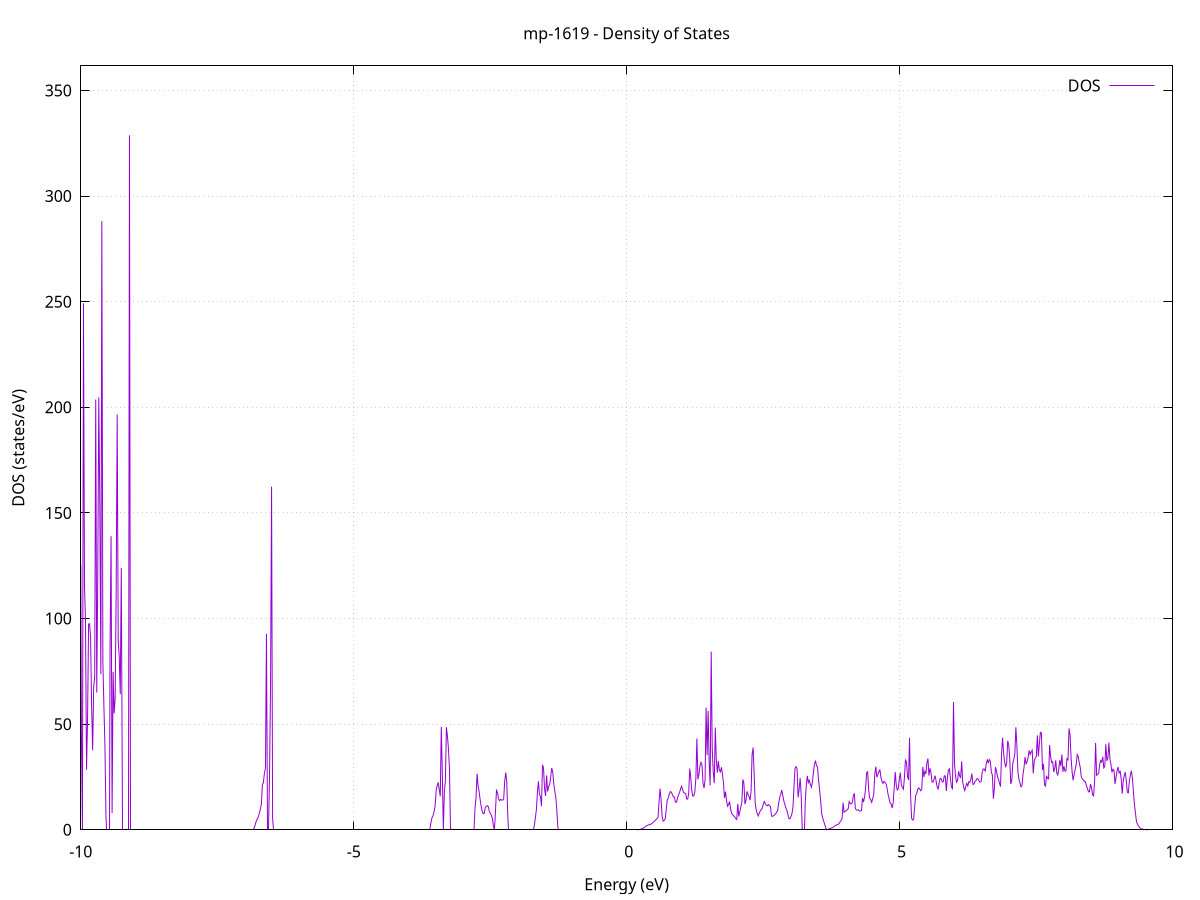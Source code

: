 set title 'mp-1619 - Density of States'
set xlabel 'Energy (eV)'
set ylabel 'DOS (states/eV)'
set grid
set xrange [-10:10]
set yrange [0:361.663]
set xzeroaxis lt -1
set terminal png size 800,600
set output 'mp-1619_dos_gnuplot.png'
plot '-' using 1:2 with lines title 'DOS'
-26.190000 0.000000
-26.171300 0.000000
-26.152600 0.000000
-26.133800 0.000000
-26.115100 0.000000
-26.096400 0.000000
-26.077600 0.000000
-26.058900 0.000000
-26.040200 0.000000
-26.021400 0.000000
-26.002700 0.000000
-25.984000 0.000000
-25.965300 0.000000
-25.946500 0.000000
-25.927800 0.000000
-25.909100 0.000000
-25.890300 0.000000
-25.871600 0.000000
-25.852900 0.000000
-25.834100 0.000000
-25.815400 0.000000
-25.796700 0.000000
-25.778000 0.000000
-25.759200 0.000000
-25.740500 0.000000
-25.721800 0.000000
-25.703000 0.000000
-25.684300 0.000000
-25.665600 0.000000
-25.646800 0.000000
-25.628100 0.000000
-25.609400 0.000000
-25.590700 0.000000
-25.571900 0.000000
-25.553200 0.000000
-25.534500 0.000000
-25.515700 0.000000
-25.497000 0.000000
-25.478300 0.000000
-25.459600 0.000000
-25.440800 0.000000
-25.422100 0.000000
-25.403400 0.000000
-25.384600 0.000000
-25.365900 0.000000
-25.347200 0.000000
-25.328400 0.000000
-25.309700 0.000000
-25.291000 0.000000
-25.272300 0.000000
-25.253500 0.000000
-25.234800 0.000000
-25.216100 0.000000
-25.197300 0.000000
-25.178600 0.000000
-25.159900 0.000000
-25.141100 0.000000
-25.122400 0.000000
-25.103700 0.000000
-25.085000 0.000000
-25.066200 0.000000
-25.047500 0.000000
-25.028800 0.000000
-25.010000 0.000000
-24.991300 0.000000
-24.972600 0.000000
-24.953800 0.000000
-24.935100 0.000000
-24.916400 0.000000
-24.897700 0.000000
-24.878900 0.000000
-24.860200 0.000000
-24.841500 0.000000
-24.822700 0.000000
-24.804000 0.000000
-24.785300 0.000000
-24.766500 0.000000
-24.747800 0.000000
-24.729100 0.000000
-24.710400 0.000000
-24.691600 0.000000
-24.672900 0.000000
-24.654200 0.000000
-24.635400 0.000000
-24.616700 0.000000
-24.598000 0.000000
-24.579200 0.000000
-24.560500 0.000000
-24.541800 0.000000
-24.523100 0.000000
-24.504300 0.000000
-24.485600 3159.092800
-24.466900 0.000000
-24.448100 0.000000
-24.429400 0.000000
-24.410700 0.000000
-24.391900 0.000000
-24.373200 0.000000
-24.354500 0.000000
-24.335800 0.000000
-24.317000 0.000000
-24.298300 0.000000
-24.279600 0.000000
-24.260800 0.000000
-24.242100 0.000000
-24.223400 0.000000
-24.204600 0.000000
-24.185900 0.000000
-24.167200 0.000000
-24.148500 0.000000
-24.129700 0.000000
-24.111000 0.000000
-24.092300 0.000000
-24.073500 0.000000
-24.054800 0.000000
-24.036100 0.000000
-24.017300 0.000000
-23.998600 0.000000
-23.979900 0.000000
-23.961200 0.000000
-23.942400 0.000000
-23.923700 0.000000
-23.905000 0.000000
-23.886200 0.000000
-23.867500 0.000000
-23.848800 0.000000
-23.830000 0.000000
-23.811300 0.000000
-23.792600 0.000000
-23.773900 0.000000
-23.755100 0.000000
-23.736400 0.000000
-23.717700 0.000000
-23.698900 0.000000
-23.680200 0.000000
-23.661500 0.000000
-23.642700 0.000000
-23.624000 0.000000
-23.605300 0.000000
-23.586600 0.000000
-23.567800 0.000000
-23.549100 0.000000
-23.530400 0.000000
-23.511600 0.000000
-23.492900 0.000000
-23.474200 0.000000
-23.455400 0.000000
-23.436700 0.000000
-23.418000 0.000000
-23.399300 0.000000
-23.380500 0.000000
-23.361800 0.000000
-23.343100 0.000000
-23.324300 0.000000
-23.305600 0.000000
-23.286900 0.000000
-23.268100 0.000000
-23.249400 0.000000
-23.230700 0.000000
-23.212000 0.000000
-23.193200 0.000000
-23.174500 0.000000
-23.155800 0.000000
-23.137000 0.000000
-23.118300 0.000000
-23.099600 0.000000
-23.080800 0.000000
-23.062100 0.000000
-23.043400 0.000000
-23.024700 0.000000
-23.005900 0.000000
-22.987200 0.000000
-22.968500 0.000000
-22.949700 0.000000
-22.931000 0.000000
-22.912300 0.000000
-22.893600 0.000000
-22.874800 0.000000
-22.856100 0.000000
-22.837400 0.000000
-22.818600 0.000000
-22.799900 0.000000
-22.781200 0.000000
-22.762400 0.000000
-22.743700 0.000000
-22.725000 0.000000
-22.706300 0.000000
-22.687500 0.000000
-22.668800 0.000000
-22.650100 0.000000
-22.631300 0.000000
-22.612600 0.000000
-22.593900 0.000000
-22.575100 0.000000
-22.556400 0.000000
-22.537700 0.000000
-22.519000 0.000000
-22.500200 0.000000
-22.481500 0.000000
-22.462800 0.000000
-22.444000 0.000000
-22.425300 0.000000
-22.406600 0.000000
-22.387800 0.000000
-22.369100 0.000000
-22.350400 0.000000
-22.331700 0.000000
-22.312900 0.000000
-22.294200 0.000000
-22.275500 0.000000
-22.256700 0.000000
-22.238000 0.000000
-22.219300 0.000000
-22.200500 0.000000
-22.181800 0.000000
-22.163100 0.000000
-22.144400 0.000000
-22.125600 0.000000
-22.106900 0.000000
-22.088200 0.000000
-22.069400 0.000000
-22.050700 0.000000
-22.032000 0.000000
-22.013200 0.000000
-21.994500 0.000000
-21.975800 0.000000
-21.957100 0.000000
-21.938300 0.000000
-21.919600 0.000000
-21.900900 0.000000
-21.882100 0.000000
-21.863400 0.000000
-21.844700 0.000000
-21.825900 0.000000
-21.807200 0.000000
-21.788500 0.000000
-21.769800 0.000000
-21.751000 0.000000
-21.732300 0.000000
-21.713600 0.000000
-21.694800 0.000000
-21.676100 0.000000
-21.657400 0.000000
-21.638600 0.000000
-21.619900 0.000000
-21.601200 0.000000
-21.582500 0.000000
-21.563700 0.000000
-21.545000 0.000000
-21.526300 0.000000
-21.507500 0.000000
-21.488800 0.000000
-21.470100 0.000000
-21.451300 0.000000
-21.432600 0.000000
-21.413900 0.000000
-21.395200 0.000000
-21.376400 0.000000
-21.357700 0.000000
-21.339000 0.000000
-21.320200 0.000000
-21.301500 0.000000
-21.282800 0.000000
-21.264000 0.000000
-21.245300 0.000000
-21.226600 0.000000
-21.207900 0.000000
-21.189100 0.000000
-21.170400 0.000000
-21.151700 0.000000
-21.132900 0.000000
-21.114200 0.000000
-21.095500 0.000000
-21.076700 0.000000
-21.058000 0.000000
-21.039300 0.000000
-21.020600 0.000000
-21.001800 0.000000
-20.983100 0.000000
-20.964400 0.000000
-20.945600 0.000000
-20.926900 0.000000
-20.908200 0.000000
-20.889400 0.000000
-20.870700 0.000000
-20.852000 0.000000
-20.833300 0.000000
-20.814500 0.000000
-20.795800 0.000000
-20.777100 0.000000
-20.758300 0.000000
-20.739600 0.000000
-20.720900 0.000000
-20.702100 0.000000
-20.683400 0.000000
-20.664700 0.000000
-20.646000 0.000000
-20.627200 0.000000
-20.608500 0.000000
-20.589800 0.000000
-20.571000 0.000000
-20.552300 0.000000
-20.533600 0.000000
-20.514800 0.000000
-20.496100 0.000000
-20.477400 0.000000
-20.458700 0.000000
-20.439900 0.000000
-20.421200 0.000000
-20.402500 0.000000
-20.383700 0.000000
-20.365000 0.000000
-20.346300 0.000000
-20.327600 0.000000
-20.308800 0.000000
-20.290100 0.000000
-20.271400 0.000000
-20.252600 0.000000
-20.233900 0.000000
-20.215200 0.000000
-20.196400 0.000000
-20.177700 0.000000
-20.159000 0.000000
-20.140300 0.000000
-20.121500 0.000000
-20.102800 0.000000
-20.084100 0.000000
-20.065300 0.000000
-20.046600 0.000000
-20.027900 0.000000
-20.009100 0.000000
-19.990400 0.000000
-19.971700 0.000000
-19.953000 0.000000
-19.934200 0.000000
-19.915500 0.000000
-19.896800 0.000000
-19.878000 0.000000
-19.859300 0.000000
-19.840600 0.000000
-19.821800 0.000000
-19.803100 0.000000
-19.784400 0.000000
-19.765700 0.000000
-19.746900 0.000000
-19.728200 0.000000
-19.709500 0.000000
-19.690700 0.000000
-19.672000 0.000000
-19.653300 0.000000
-19.634500 0.000000
-19.615800 0.000000
-19.597100 0.000000
-19.578400 0.000000
-19.559600 0.000000
-19.540900 0.000000
-19.522200 0.000000
-19.503400 0.000000
-19.484700 0.000000
-19.466000 0.000000
-19.447200 0.000000
-19.428500 0.000000
-19.409800 0.000000
-19.391100 0.000000
-19.372300 0.000000
-19.353600 0.000000
-19.334900 0.000000
-19.316100 0.000000
-19.297400 0.000000
-19.278700 0.000000
-19.259900 0.000000
-19.241200 0.000000
-19.222500 0.000000
-19.203800 0.000000
-19.185000 0.000000
-19.166300 0.000000
-19.147600 0.000000
-19.128800 0.000000
-19.110100 0.000000
-19.091400 0.000000
-19.072600 0.000000
-19.053900 0.000000
-19.035200 0.000000
-19.016500 0.000000
-18.997700 0.000000
-18.979000 0.000000
-18.960300 0.000000
-18.941500 0.000000
-18.922800 0.000000
-18.904100 0.000000
-18.885300 0.000000
-18.866600 0.000000
-18.847900 0.000000
-18.829200 0.000000
-18.810400 0.000000
-18.791700 0.000000
-18.773000 0.000000
-18.754200 0.000000
-18.735500 0.000000
-18.716800 0.000000
-18.698000 0.000000
-18.679300 0.000000
-18.660600 0.000000
-18.641900 0.000000
-18.623100 0.000000
-18.604400 0.000000
-18.585700 0.000000
-18.566900 0.000000
-18.548200 0.000000
-18.529500 0.000000
-18.510700 0.000000
-18.492000 0.000000
-18.473300 0.000000
-18.454600 0.000000
-18.435800 0.000000
-18.417100 0.000000
-18.398400 0.000000
-18.379600 0.000000
-18.360900 0.000000
-18.342200 0.000000
-18.323400 0.000000
-18.304700 0.000000
-18.286000 0.000000
-18.267300 0.000000
-18.248500 0.000000
-18.229800 0.000000
-18.211100 0.000000
-18.192300 0.000000
-18.173600 0.000000
-18.154900 0.000000
-18.136100 0.000000
-18.117400 0.000000
-18.098700 0.000000
-18.080000 0.000000
-18.061200 0.000000
-18.042500 0.000000
-18.023800 0.000000
-18.005000 0.000000
-17.986300 0.000000
-17.967600 0.000000
-17.948800 0.000000
-17.930100 0.000000
-17.911400 0.000000
-17.892700 0.000000
-17.873900 0.000000
-17.855200 0.000000
-17.836500 0.000000
-17.817700 0.000000
-17.799000 0.000000
-17.780300 0.000000
-17.761500 0.000000
-17.742800 0.000000
-17.724100 0.000000
-17.705400 0.000000
-17.686600 0.000000
-17.667900 0.000000
-17.649200 0.000000
-17.630400 0.000000
-17.611700 0.000000
-17.593000 0.000000
-17.574300 0.000000
-17.555500 0.000000
-17.536800 0.000000
-17.518100 0.000000
-17.499300 0.000000
-17.480600 0.000000
-17.461900 0.000000
-17.443100 0.000000
-17.424400 0.000000
-17.405700 0.000000
-17.387000 0.000000
-17.368200 0.000000
-17.349500 0.000000
-17.330800 0.000000
-17.312000 0.000000
-17.293300 0.000000
-17.274600 0.000000
-17.255800 0.000000
-17.237100 0.000000
-17.218400 0.000000
-17.199700 0.000000
-17.180900 0.000000
-17.162200 0.000000
-17.143500 0.000000
-17.124700 0.000000
-17.106000 0.000000
-17.087300 0.000000
-17.068500 0.000000
-17.049800 0.000000
-17.031100 0.000000
-17.012400 0.000000
-16.993600 0.000000
-16.974900 0.000000
-16.956200 0.000000
-16.937400 0.000000
-16.918700 0.000000
-16.900000 0.000000
-16.881200 0.000000
-16.862500 0.000000
-16.843800 0.000000
-16.825100 0.000000
-16.806300 0.000000
-16.787600 0.000000
-16.768900 0.000000
-16.750100 0.000000
-16.731400 0.000000
-16.712700 0.000000
-16.693900 0.000000
-16.675200 0.000000
-16.656500 0.000000
-16.637800 0.000000
-16.619000 0.000000
-16.600300 0.000000
-16.581600 0.000000
-16.562800 0.000000
-16.544100 0.000000
-16.525400 0.000000
-16.506600 0.000000
-16.487900 0.000000
-16.469200 0.000000
-16.450500 0.000000
-16.431700 0.000000
-16.413000 0.000000
-16.394300 0.000000
-16.375500 0.000000
-16.356800 0.000000
-16.338100 0.000000
-16.319300 0.000000
-16.300600 0.000000
-16.281900 0.000000
-16.263200 0.000000
-16.244400 0.000000
-16.225700 0.000000
-16.207000 0.000000
-16.188200 0.000000
-16.169500 0.000000
-16.150800 0.000000
-16.132000 0.000000
-16.113300 0.000000
-16.094600 0.000000
-16.075900 0.000000
-16.057100 0.000000
-16.038400 0.000000
-16.019700 0.000000
-16.000900 0.000000
-15.982200 0.000000
-15.963500 0.000000
-15.944700 0.000000
-15.926000 0.000000
-15.907300 0.000000
-15.888600 0.000000
-15.869800 0.000000
-15.851100 0.000000
-15.832400 0.000000
-15.813600 0.000000
-15.794900 0.000000
-15.776200 0.000000
-15.757400 0.000000
-15.738700 0.000000
-15.720000 0.000000
-15.701300 0.000000
-15.682500 0.000000
-15.663800 0.000000
-15.645100 0.000000
-15.626300 0.000000
-15.607600 0.000000
-15.588900 0.000000
-15.570100 0.000000
-15.551400 0.000000
-15.532700 0.000000
-15.514000 0.000000
-15.495200 0.000000
-15.476500 0.000000
-15.457800 0.000000
-15.439000 0.000000
-15.420300 0.000000
-15.401600 0.000000
-15.382800 0.000000
-15.364100 0.000000
-15.345400 0.000000
-15.326700 0.000000
-15.307900 0.000000
-15.289200 0.000000
-15.270500 0.000000
-15.251700 0.000000
-15.233000 0.000000
-15.214300 0.000000
-15.195500 0.000000
-15.176800 0.000000
-15.158100 0.000000
-15.139400 0.000000
-15.120600 0.000000
-15.101900 0.000000
-15.083200 0.000000
-15.064400 0.000000
-15.045700 0.000000
-15.027000 0.000000
-15.008300 0.000000
-14.989500 0.000000
-14.970800 0.000000
-14.952100 0.000000
-14.933300 0.000000
-14.914600 0.000000
-14.895900 0.000000
-14.877100 0.000000
-14.858400 0.000000
-14.839700 0.000000
-14.821000 0.000000
-14.802200 0.000000
-14.783500 0.000000
-14.764800 0.000000
-14.746000 0.000000
-14.727300 0.000000
-14.708600 0.000000
-14.689800 0.000000
-14.671100 0.000000
-14.652400 0.000000
-14.633700 0.000000
-14.614900 0.000000
-14.596200 0.000000
-14.577500 0.000000
-14.558700 0.000000
-14.540000 0.000000
-14.521300 0.000000
-14.502500 0.000000
-14.483800 0.000000
-14.465100 0.000000
-14.446400 0.000000
-14.427600 0.000000
-14.408900 0.000000
-14.390200 0.000000
-14.371400 0.000000
-14.352700 0.000000
-14.334000 0.000000
-14.315200 0.000000
-14.296500 0.000000
-14.277800 0.000000
-14.259100 0.000000
-14.240300 0.000000
-14.221600 0.000000
-14.202900 0.000000
-14.184100 0.000000
-14.165400 0.000000
-14.146700 0.000000
-14.127900 0.000000
-14.109200 0.000000
-14.090500 0.000000
-14.071800 0.000000
-14.053000 0.000000
-14.034300 0.000000
-14.015600 0.000000
-13.996800 0.000000
-13.978100 0.000000
-13.959400 0.000000
-13.940600 0.000000
-13.921900 0.000000
-13.903200 0.000000
-13.884500 0.000000
-13.865700 0.000000
-13.847000 0.000000
-13.828300 0.000000
-13.809500 0.000000
-13.790800 0.000000
-13.772100 0.000000
-13.753300 0.000000
-13.734600 0.000000
-13.715900 0.000000
-13.697200 0.000000
-13.678400 0.000000
-13.659700 0.000000
-13.641000 0.000000
-13.622200 0.000000
-13.603500 0.000000
-13.584800 0.000000
-13.566000 0.000000
-13.547300 0.000000
-13.528600 0.000000
-13.509900 0.000000
-13.491100 0.000000
-13.472400 0.000000
-13.453700 0.000000
-13.434900 0.000000
-13.416200 0.000000
-13.397500 0.000000
-13.378700 0.000000
-13.360000 0.000000
-13.341300 0.000000
-13.322600 0.000000
-13.303800 0.000000
-13.285100 0.000000
-13.266400 0.000000
-13.247600 0.000000
-13.228900 0.000000
-13.210200 0.000000
-13.191400 0.000000
-13.172700 0.000000
-13.154000 0.000000
-13.135300 0.000000
-13.116500 0.000000
-13.097800 0.000000
-13.079100 0.000000
-13.060300 0.000000
-13.041600 0.000000
-13.022900 0.000000
-13.004100 0.000000
-12.985400 0.000000
-12.966700 0.000000
-12.948000 0.000000
-12.929200 0.000000
-12.910500 0.000000
-12.891800 0.000000
-12.873000 0.000000
-12.854300 0.000000
-12.835600 0.000000
-12.816800 0.000000
-12.798100 0.000000
-12.779400 0.000000
-12.760700 0.000000
-12.741900 0.000000
-12.723200 0.000000
-12.704500 0.000000
-12.685700 0.000000
-12.667000 0.000000
-12.648300 0.000000
-12.629500 0.000000
-12.610800 0.000000
-12.592100 0.000000
-12.573400 0.000000
-12.554600 0.000000
-12.535900 0.000000
-12.517200 0.000000
-12.498400 0.000000
-12.479700 0.000000
-12.461000 0.000000
-12.442300 0.000000
-12.423500 0.000000
-12.404800 0.000000
-12.386100 0.000000
-12.367300 0.000000
-12.348600 0.000000
-12.329900 0.000000
-12.311100 0.000000
-12.292400 0.000000
-12.273700 0.000000
-12.255000 0.000000
-12.236200 0.000000
-12.217500 0.000000
-12.198800 0.000000
-12.180000 0.000000
-12.161300 0.000000
-12.142600 0.000000
-12.123800 0.000000
-12.105100 0.000000
-12.086400 0.000000
-12.067700 0.000000
-12.048900 0.000000
-12.030200 0.000000
-12.011500 0.000000
-11.992700 0.000000
-11.974000 0.000000
-11.955300 0.000000
-11.936500 0.000000
-11.917800 0.000000
-11.899100 0.000000
-11.880400 0.000000
-11.861600 0.000000
-11.842900 0.000000
-11.824200 0.000000
-11.805400 0.000000
-11.786700 0.000000
-11.768000 0.000000
-11.749200 0.000000
-11.730500 0.000000
-11.711800 0.000000
-11.693100 0.000000
-11.674300 0.000000
-11.655600 0.000000
-11.636900 0.000000
-11.618100 0.000000
-11.599400 0.000000
-11.580700 0.000000
-11.561900 0.000000
-11.543200 0.000000
-11.524500 0.000000
-11.505800 0.000000
-11.487000 0.000000
-11.468300 0.000000
-11.449600 0.000000
-11.430800 0.000000
-11.412100 0.000000
-11.393400 0.000000
-11.374600 0.000000
-11.355900 0.000000
-11.337200 0.000000
-11.318500 0.000000
-11.299700 0.000000
-11.281000 0.000000
-11.262300 0.000000
-11.243500 0.000000
-11.224800 0.000000
-11.206100 0.000000
-11.187300 0.000000
-11.168600 0.000000
-11.149900 0.000000
-11.131200 0.000000
-11.112400 0.000000
-11.093700 0.000000
-11.075000 0.000000
-11.056200 0.000000
-11.037500 0.000000
-11.018800 0.000000
-11.000000 0.000000
-10.981300 0.000000
-10.962600 0.000000
-10.943900 0.000000
-10.925100 0.000000
-10.906400 0.000000
-10.887700 0.000000
-10.868900 0.000000
-10.850200 0.000000
-10.831500 0.000000
-10.812700 0.000000
-10.794000 0.000000
-10.775300 0.000000
-10.756600 0.000000
-10.737800 0.000000
-10.719100 0.000000
-10.700400 0.000000
-10.681600 0.000000
-10.662900 0.000000
-10.644200 0.000000
-10.625400 0.000000
-10.606700 0.000000
-10.588000 0.000000
-10.569300 0.000000
-10.550500 0.000000
-10.531800 0.000000
-10.513100 0.000000
-10.494300 0.000000
-10.475600 0.000000
-10.456900 0.000000
-10.438100 0.000000
-10.419400 0.000000
-10.400700 0.000000
-10.382000 0.000000
-10.363200 0.000000
-10.344500 0.000000
-10.325800 0.000000
-10.307000 0.000000
-10.288300 0.000000
-10.269600 0.000000
-10.250800 0.000000
-10.232100 0.000000
-10.213400 0.000000
-10.194700 0.000000
-10.175900 0.000000
-10.157200 0.000000
-10.138500 0.000000
-10.119700 0.000000
-10.101000 0.000000
-10.082300 0.000000
-10.063500 0.000000
-10.044800 0.000000
-10.026100 0.000000
-10.007400 177.718500
-9.988600 45.742000
-9.969900 0.030400
-9.951200 249.244100
-9.932400 115.976500
-9.913700 98.762900
-9.895000 28.400400
-9.876200 52.216300
-9.857500 97.384000
-9.838800 97.550800
-9.820100 90.985500
-9.801300 58.241800
-9.782600 37.687000
-9.763900 67.761800
-9.745100 72.230300
-9.726400 203.706700
-9.707700 64.945700
-9.689000 120.885300
-9.670200 204.745300
-9.651500 154.043900
-9.632800 73.635000
-9.614000 288.142700
-9.595300 79.120800
-9.576600 58.440600
-9.557800 39.934200
-9.539100 6.706300
-9.520400 0.000000
-9.501700 0.000000
-9.482900 0.000000
-9.464200 84.563100
-9.445500 138.995300
-9.426700 7.964600
-9.408000 74.711300
-9.389300 55.105300
-9.370500 61.996500
-9.351800 112.696700
-9.333100 196.622100
-9.314400 89.369900
-9.295600 81.804300
-9.276900 64.263000
-9.258200 123.997100
-9.239400 0.000000
-9.220700 0.000000
-9.202000 0.000000
-9.183200 0.000000
-9.164500 0.000000
-9.145800 0.000000
-9.127100 0.000000
-9.108300 328.784500
-9.089600 0.000000
-9.070900 0.000000
-9.052100 0.000000
-9.033400 0.000000
-9.014700 0.000000
-8.995900 0.000000
-8.977200 0.000000
-8.958500 0.000000
-8.939800 0.000000
-8.921000 0.000000
-8.902300 0.000000
-8.883600 0.000000
-8.864800 0.000000
-8.846100 0.000000
-8.827400 0.000000
-8.808600 0.000000
-8.789900 0.000000
-8.771200 0.000000
-8.752500 0.000000
-8.733700 0.000000
-8.715000 0.000000
-8.696300 0.000000
-8.677500 0.000000
-8.658800 0.000000
-8.640100 0.000000
-8.621300 0.000000
-8.602600 0.000000
-8.583900 0.000000
-8.565200 0.000000
-8.546400 0.000000
-8.527700 0.000000
-8.509000 0.000000
-8.490200 0.000000
-8.471500 0.000000
-8.452800 0.000000
-8.434000 0.000000
-8.415300 0.000000
-8.396600 0.000000
-8.377900 0.000000
-8.359100 0.000000
-8.340400 0.000000
-8.321700 0.000000
-8.302900 0.000000
-8.284200 0.000000
-8.265500 0.000000
-8.246700 0.000000
-8.228000 0.000000
-8.209300 0.000000
-8.190600 0.000000
-8.171800 0.000000
-8.153100 0.000000
-8.134400 0.000000
-8.115600 0.000000
-8.096900 0.000000
-8.078200 0.000000
-8.059400 0.000000
-8.040700 0.000000
-8.022000 0.000000
-8.003300 0.000000
-7.984500 0.000000
-7.965800 0.000000
-7.947100 0.000000
-7.928300 0.000000
-7.909600 0.000000
-7.890900 0.000000
-7.872100 0.000000
-7.853400 0.000000
-7.834700 0.000000
-7.816000 0.000000
-7.797200 0.000000
-7.778500 0.000000
-7.759800 0.000000
-7.741000 0.000000
-7.722300 0.000000
-7.703600 0.000000
-7.684800 0.000000
-7.666100 0.000000
-7.647400 0.000000
-7.628700 0.000000
-7.609900 0.000000
-7.591200 0.000000
-7.572500 0.000000
-7.553700 0.000000
-7.535000 0.000000
-7.516300 0.000000
-7.497500 0.000000
-7.478800 0.000000
-7.460100 0.000000
-7.441400 0.000000
-7.422600 0.000000
-7.403900 0.000000
-7.385200 0.000000
-7.366400 0.000000
-7.347700 0.000000
-7.329000 0.000000
-7.310200 0.000000
-7.291500 0.000000
-7.272800 0.000000
-7.254100 0.000000
-7.235300 0.000000
-7.216600 0.000000
-7.197900 0.000000
-7.179100 0.000000
-7.160400 0.000000
-7.141700 0.000000
-7.123000 0.000000
-7.104200 0.000000
-7.085500 0.000000
-7.066800 0.000000
-7.048000 0.000000
-7.029300 0.000000
-7.010600 0.000000
-6.991800 0.000000
-6.973100 0.000000
-6.954400 0.000000
-6.935700 0.000000
-6.916900 0.000000
-6.898200 0.000000
-6.879500 0.000000
-6.860700 0.000000
-6.842000 0.095100
-6.823300 0.852600
-6.804500 2.351900
-6.785800 4.083300
-6.767100 5.098800
-6.748400 6.030800
-6.729600 7.722300
-6.710900 9.715000
-6.692200 12.111800
-6.673400 21.226000
-6.654700 22.361100
-6.636000 26.838900
-6.617200 29.180000
-6.598500 92.744400
-6.579800 0.000000
-6.561100 0.000000
-6.542300 25.642000
-6.523600 69.233600
-6.504900 162.453300
-6.486100 5.229900
-6.467400 0.000000
-6.448700 0.000000
-6.429900 0.000000
-6.411200 0.000000
-6.392500 0.000000
-6.373800 0.000000
-6.355000 0.000000
-6.336300 0.000000
-6.317600 0.000000
-6.298800 0.000000
-6.280100 0.000000
-6.261400 0.000000
-6.242600 0.000000
-6.223900 0.000000
-6.205200 0.000000
-6.186500 0.000000
-6.167700 0.000000
-6.149000 0.000000
-6.130300 0.000000
-6.111500 0.000000
-6.092800 0.000000
-6.074100 0.000000
-6.055300 0.000000
-6.036600 0.000000
-6.017900 0.000000
-5.999200 0.000000
-5.980400 0.000000
-5.961700 0.000000
-5.943000 0.000000
-5.924200 0.000000
-5.905500 0.000000
-5.886800 0.000000
-5.868000 0.000000
-5.849300 0.000000
-5.830600 0.000000
-5.811900 0.000000
-5.793100 0.000000
-5.774400 0.000000
-5.755700 0.000000
-5.736900 0.000000
-5.718200 0.000000
-5.699500 0.000000
-5.680700 0.000000
-5.662000 0.000000
-5.643300 0.000000
-5.624600 0.000000
-5.605800 0.000000
-5.587100 0.000000
-5.568400 0.000000
-5.549600 0.000000
-5.530900 0.000000
-5.512200 0.000000
-5.493400 0.000000
-5.474700 0.000000
-5.456000 0.000000
-5.437300 0.000000
-5.418500 0.000000
-5.399800 0.000000
-5.381100 0.000000
-5.362300 0.000000
-5.343600 0.000000
-5.324900 0.000000
-5.306100 0.000000
-5.287400 0.000000
-5.268700 0.000000
-5.250000 0.000000
-5.231200 0.000000
-5.212500 0.000000
-5.193800 0.000000
-5.175000 0.000000
-5.156300 0.000000
-5.137600 0.000000
-5.118800 0.000000
-5.100100 0.000000
-5.081400 0.000000
-5.062700 0.000000
-5.043900 0.000000
-5.025200 0.000000
-5.006500 0.000000
-4.987700 0.000000
-4.969000 0.000000
-4.950300 0.000000
-4.931500 0.000000
-4.912800 0.000000
-4.894100 0.000000
-4.875400 0.000000
-4.856600 0.000000
-4.837900 0.000000
-4.819200 0.000000
-4.800400 0.000000
-4.781700 0.000000
-4.763000 0.000000
-4.744200 0.000000
-4.725500 0.000000
-4.706800 0.000000
-4.688100 0.000000
-4.669300 0.000000
-4.650600 0.000000
-4.631900 0.000000
-4.613100 0.000000
-4.594400 0.000000
-4.575700 0.000000
-4.557000 0.000000
-4.538200 0.000000
-4.519500 0.000000
-4.500800 0.000000
-4.482000 0.000000
-4.463300 0.000000
-4.444600 0.000000
-4.425800 0.000000
-4.407100 0.000000
-4.388400 0.000000
-4.369700 0.000000
-4.350900 0.000000
-4.332200 0.000000
-4.313500 0.000000
-4.294700 0.000000
-4.276000 0.000000
-4.257300 0.000000
-4.238500 0.000000
-4.219800 0.000000
-4.201100 0.000000
-4.182400 0.000000
-4.163600 0.000000
-4.144900 0.000000
-4.126200 0.000000
-4.107400 0.000000
-4.088700 0.000000
-4.070000 0.000000
-4.051200 0.000000
-4.032500 0.000000
-4.013800 0.000000
-3.995100 0.000000
-3.976300 0.000000
-3.957600 0.000000
-3.938900 0.000000
-3.920100 0.000000
-3.901400 0.000000
-3.882700 0.000000
-3.863900 0.000000
-3.845200 0.000000
-3.826500 0.000000
-3.807800 0.000000
-3.789000 0.000000
-3.770300 0.000000
-3.751600 0.000000
-3.732800 0.000000
-3.714100 0.000000
-3.695400 0.000000
-3.676600 0.000000
-3.657900 0.000000
-3.639200 0.000000
-3.620500 0.000000
-3.601700 0.866800
-3.583000 3.648000
-3.564300 5.922500
-3.545500 6.776000
-3.526800 8.798600
-3.508100 11.520800
-3.489300 18.683300
-3.470600 20.893000
-3.451900 22.496100
-3.433200 19.007300
-3.414400 15.834600
-3.395700 48.707700
-3.377000 26.518700
-3.358200 0.000000
-3.339500 18.018600
-3.320800 23.061400
-3.302000 48.510600
-3.283300 44.376100
-3.264600 38.268500
-3.245900 29.029700
-3.227100 0.653300
-3.208400 0.000000
-3.189700 0.000000
-3.170900 0.000000
-3.152200 0.000000
-3.133500 0.000000
-3.114700 0.000000
-3.096000 0.000000
-3.077300 0.000000
-3.058600 0.000000
-3.039800 0.000000
-3.021100 0.000000
-3.002400 0.000000
-2.983600 0.000000
-2.964900 0.000000
-2.946200 0.000000
-2.927400 0.000000
-2.908700 0.000000
-2.890000 0.000000
-2.871300 0.000000
-2.852500 0.000000
-2.833800 0.000000
-2.815100 0.000000
-2.796300 0.115100
-2.777600 10.140400
-2.758900 15.378700
-2.740100 26.575600
-2.721400 20.770100
-2.702700 18.146000
-2.684000 14.280000
-2.665200 11.192400
-2.646500 8.705000
-2.627800 7.562700
-2.609000 7.776300
-2.590300 10.615900
-2.571600 11.027900
-2.552800 11.447400
-2.534100 10.995700
-2.515400 8.682300
-2.496700 7.803300
-2.477900 6.686500
-2.459200 5.403500
-2.440500 1.678100
-2.421700 0.005600
-2.403000 8.712600
-2.384300 19.041900
-2.365500 17.310600
-2.346800 14.700800
-2.328100 13.725900
-2.309400 14.391400
-2.290600 14.113800
-2.271900 14.028700
-2.253200 14.424400
-2.234400 22.829400
-2.215700 27.070100
-2.197000 23.112600
-2.178200 6.716200
-2.159500 0.000000
-2.140800 0.000000
-2.122100 0.000000
-2.103300 0.000000
-2.084600 0.000000
-2.065900 0.000000
-2.047100 0.000000
-2.028400 0.000000
-2.009700 0.000000
-1.991000 0.000000
-1.972200 0.000000
-1.953500 0.000000
-1.934800 0.000000
-1.916000 0.000000
-1.897300 0.000000
-1.878600 0.000000
-1.859800 0.000000
-1.841100 0.000000
-1.822400 0.000000
-1.803700 0.000000
-1.784900 0.000000
-1.766200 0.000000
-1.747500 0.000000
-1.728700 0.000000
-1.710000 0.000000
-1.691300 1.991700
-1.672500 5.762400
-1.653800 9.398700
-1.635100 17.616900
-1.616400 22.951800
-1.597600 16.704900
-1.578900 15.834400
-1.560200 11.144000
-1.541400 30.785500
-1.522700 29.175100
-1.504000 19.509000
-1.485200 15.996800
-1.466500 25.740600
-1.447800 18.122100
-1.429100 20.419000
-1.410300 21.500300
-1.391600 24.954400
-1.372900 29.219200
-1.354100 27.387700
-1.335400 21.897200
-1.316700 18.303900
-1.297900 15.493500
-1.279200 9.197900
-1.260500 1.163400
-1.241800 0.000000
-1.223000 0.000000
-1.204300 0.000000
-1.185600 0.000000
-1.166800 0.000000
-1.148100 0.000000
-1.129400 0.000000
-1.110600 0.000000
-1.091900 0.000000
-1.073200 0.000000
-1.054500 0.000000
-1.035700 0.000000
-1.017000 0.000000
-0.998300 0.000000
-0.979500 0.000000
-0.960800 0.000000
-0.942100 0.000000
-0.923300 0.000000
-0.904600 0.000000
-0.885900 0.000000
-0.867200 0.000000
-0.848400 0.000000
-0.829700 0.000000
-0.811000 0.000000
-0.792200 0.000000
-0.773500 0.000000
-0.754800 0.000000
-0.736000 0.000000
-0.717300 0.000000
-0.698600 0.000000
-0.679900 0.000000
-0.661100 0.000000
-0.642400 0.000000
-0.623700 0.000000
-0.604900 0.000000
-0.586200 0.000000
-0.567500 0.000000
-0.548700 0.000000
-0.530000 0.000000
-0.511300 0.000000
-0.492600 0.000000
-0.473800 0.000000
-0.455100 0.000000
-0.436400 0.000000
-0.417600 0.000000
-0.398900 0.000000
-0.380200 0.000000
-0.361400 0.000000
-0.342700 0.000000
-0.324000 0.000000
-0.305300 0.000000
-0.286500 0.000000
-0.267800 0.000000
-0.249100 0.000000
-0.230300 0.000000
-0.211600 0.000000
-0.192900 0.000000
-0.174100 0.000000
-0.155400 0.000000
-0.136700 0.000000
-0.118000 0.000000
-0.099200 0.000000
-0.080500 0.000000
-0.061800 0.000000
-0.043000 0.000000
-0.024300 0.000000
-0.005600 0.000000
0.013200 0.000000
0.031900 0.000000
0.050600 0.000000
0.069300 0.000000
0.088100 0.000000
0.106800 0.000000
0.125500 0.000000
0.144300 0.000000
0.163000 0.000000
0.181700 0.000000
0.200500 0.002000
0.219200 0.037700
0.237900 0.118300
0.256600 0.243600
0.275400 0.413800
0.294100 0.628700
0.312800 0.882300
0.331600 1.237500
0.350300 1.622000
0.369000 1.934000
0.387800 2.176200
0.406500 2.366500
0.425200 2.422700
0.443900 2.626200
0.462700 2.978900
0.481400 3.377100
0.500100 3.819100
0.518900 4.304800
0.537600 4.818100
0.556300 5.342400
0.575100 5.879400
0.593800 13.231400
0.612500 19.461700
0.631200 14.323100
0.650000 6.362000
0.668700 4.144100
0.687400 4.507200
0.706200 5.131900
0.724900 9.487700
0.743600 14.024100
0.762300 15.022100
0.781100 16.934900
0.799800 18.061200
0.818500 17.863800
0.837300 16.683100
0.856000 15.527000
0.874700 15.461200
0.893500 13.225700
0.912200 12.990300
0.930900 14.833600
0.949600 16.502100
0.968400 17.590300
0.987100 19.275100
1.005800 20.612000
1.024600 19.184200
1.043300 17.639500
1.062000 17.411300
1.080800 17.113800
1.099500 14.602900
1.118200 14.506600
1.136900 17.143700
1.155700 28.999500
1.174400 24.620200
1.193100 18.586500
1.211900 15.964800
1.230600 16.084700
1.249300 17.923500
1.268100 24.323500
1.286800 43.199700
1.305500 23.884400
1.324200 26.227400
1.343000 30.127300
1.361700 31.913000
1.380400 30.738300
1.399200 21.930100
1.417900 19.758500
1.436600 23.460200
1.455400 57.815800
1.474100 35.365500
1.492800 56.224300
1.511500 31.796100
1.530300 21.015000
1.549000 84.325300
1.567700 38.564800
1.586500 27.401900
1.605200 22.059800
1.623900 48.384400
1.642700 33.187400
1.661400 27.034100
1.680100 32.586300
1.698800 28.122300
1.717600 27.401500
1.736300 29.569000
1.755000 26.317300
1.773800 22.326500
1.792500 15.062400
1.811200 18.036400
1.830000 13.981700
1.848700 11.145900
1.867400 11.967600
1.886100 13.385300
1.904900 9.656500
1.923600 7.843200
1.942300 7.073100
1.961100 6.578200
1.979800 6.098700
1.998500 5.341100
2.017300 4.874900
2.036000 12.310400
2.054700 6.260400
2.073400 8.531100
2.092200 10.811000
2.110900 13.100200
2.129600 23.851700
2.148400 21.873600
2.167100 12.143700
2.185800 13.810200
2.204600 18.190300
2.223300 16.738500
2.242000 15.735400
2.260700 14.010900
2.279500 18.073300
2.298200 35.574900
2.316900 38.939300
2.335700 26.968500
2.354400 12.857900
2.373100 9.360600
2.391900 7.756100
2.410600 6.545000
2.429300 7.831000
2.448000 8.885100
2.466800 9.593400
2.485500 10.276500
2.504200 12.314100
2.523000 13.402900
2.541700 12.284800
2.560400 11.621300
2.579200 11.355200
2.597900 11.938800
2.616600 11.344500
2.635300 10.864100
2.654100 6.472600
2.672800 6.373100
2.691500 6.623400
2.710300 7.034500
2.729000 7.605000
2.747700 8.319300
2.766500 9.058300
2.785200 12.697800
2.803900 15.235900
2.822600 16.772700
2.841400 18.821000
2.860100 16.405400
2.878800 13.690400
2.897600 12.067600
2.916300 10.435800
2.935000 9.116800
2.953800 7.295800
2.972500 5.326800
2.991200 5.208300
3.009900 6.168100
3.028700 7.624300
3.047400 10.839400
3.066100 20.755000
3.084900 29.203300
3.103600 29.912200
3.122300 28.749100
3.141100 15.334700
3.159800 19.198100
3.178500 24.468800
3.197200 16.682900
3.216000 0.514200
3.234700 0.000000
3.253400 0.000000
3.272200 13.238800
3.290900 20.736600
3.309600 25.534100
3.328300 22.365700
3.347100 23.432000
3.365800 21.382800
3.384500 20.132000
3.403300 22.601900
3.422000 27.308400
3.440700 30.980300
3.459500 32.715400
3.478200 30.415400
3.496900 29.689000
3.515600 23.730600
3.534400 18.853300
3.553100 14.230300
3.571800 7.779600
3.590600 5.730800
3.609300 4.129600
3.628000 2.541200
3.646800 1.004800
3.665500 0.004000
3.684200 0.155800
3.702900 0.335300
3.721700 0.523400
3.740400 0.719900
3.759100 0.924900
3.777900 1.138500
3.796600 1.429600
3.815300 1.890000
3.834100 2.182500
3.852800 2.419800
3.871500 2.485400
3.890200 2.953700
3.909000 3.706900
3.927700 4.417300
3.946400 5.109500
3.965200 12.773400
3.983900 8.315400
4.002600 8.686900
4.021400 9.087300
4.040100 9.516700
4.058800 9.975000
4.077500 13.366500
4.096300 12.299700
4.115000 12.361300
4.133700 12.839100
4.152500 15.996000
4.171200 17.244700
4.189900 10.036500
4.208700 9.376400
4.227400 9.335700
4.246100 9.427900
4.264800 8.874800
4.283600 8.895700
4.302300 9.101200
4.321000 15.087300
4.339800 13.148600
4.358500 15.392200
4.377200 19.243000
4.396000 26.986800
4.414700 27.487700
4.433400 19.039200
4.452100 14.980400
4.470900 14.225100
4.489600 13.001800
4.508300 14.878100
4.527100 16.822700
4.545800 26.331400
4.564500 29.865000
4.583300 24.874900
4.602000 26.162200
4.620700 27.420700
4.639400 28.596800
4.658200 24.697400
4.676900 22.917300
4.695600 21.937000
4.714400 22.916300
4.733100 22.447400
4.751800 21.691000
4.770600 19.771800
4.789300 16.707400
4.808000 14.769900
4.826700 12.617500
4.845500 12.236700
4.864200 10.310200
4.882900 12.801900
4.901700 19.887400
4.920400 27.388500
4.939100 21.097800
4.957900 18.832900
4.976600 19.631200
4.995300 24.025500
5.014000 26.945700
5.032800 21.273000
5.051500 20.091300
5.070200 19.216900
5.089000 24.742700
5.107700 33.033900
5.126400 32.216600
5.145200 25.252800
5.163900 23.639200
5.182600 43.570400
5.201300 16.839700
5.220100 5.499400
5.238800 4.599800
5.257500 4.969700
5.276300 10.843500
5.295000 16.260600
5.313700 17.110500
5.332500 19.235900
5.351200 19.845100
5.369900 19.237900
5.388600 18.452600
5.407400 19.229600
5.426100 29.775200
5.444800 24.986900
5.463600 27.640300
5.482300 26.472500
5.501000 31.697500
5.519800 33.703400
5.538500 25.620800
5.557200 29.138800
5.575900 27.038000
5.594700 22.595900
5.613400 22.621800
5.632100 24.130200
5.650900 25.602000
5.669600 23.016400
5.688300 20.304600
5.707100 19.089800
5.725800 22.362600
5.744500 24.311900
5.763200 24.103000
5.782000 22.645700
5.800700 22.729700
5.819400 25.549200
5.838200 25.460300
5.856900 18.313200
5.875600 24.462100
5.894300 28.194900
5.913100 28.885100
5.931800 24.119700
5.950500 20.260300
5.969300 19.493100
5.988000 60.483400
6.006700 31.308900
6.025500 25.277200
6.044200 22.494200
6.062900 23.308500
6.081600 27.746000
6.100400 25.450200
6.119100 24.799600
6.137800 32.354300
6.156600 22.583200
6.175300 20.036200
6.194000 18.547700
6.212800 20.530300
6.231500 21.967800
6.250200 20.752300
6.268900 22.759700
6.287700 22.434100
6.306400 24.120300
6.325100 26.620200
6.343900 21.510600
6.362600 21.641300
6.381300 22.890900
6.400100 23.321800
6.418800 24.227100
6.437500 24.070900
6.456200 23.072200
6.475000 22.520800
6.493700 22.783900
6.512400 27.115300
6.531200 28.737100
6.549900 28.769100
6.568600 27.797600
6.587400 31.039300
6.606100 33.113200
6.624800 31.804500
6.643500 33.211500
6.662300 32.475600
6.681000 27.295100
6.699700 25.956200
6.718500 14.675200
6.737200 19.629000
6.755900 29.655100
6.774700 27.946400
6.793400 25.212900
6.812100 23.855100
6.830800 22.002300
6.849600 20.492500
6.868300 36.131200
6.887000 43.600300
6.905800 36.243900
6.924500 32.085000
6.943200 29.575600
6.962000 31.578800
6.980700 42.129200
6.999400 40.252700
7.018100 33.553900
7.036900 21.684100
7.055600 23.304200
7.074300 31.511500
7.093100 33.359500
7.111800 36.079900
7.130500 48.528000
7.149300 39.898700
7.168000 27.554000
7.186700 23.939000
7.205400 22.197000
7.224200 20.330800
7.242900 20.922900
7.261600 26.345700
7.280400 29.640400
7.299100 34.462000
7.317800 30.977000
7.336600 32.303200
7.355300 34.365700
7.374000 37.588400
7.392700 35.656200
7.411500 36.788600
7.430200 37.677100
7.448900 26.717400
7.467700 32.563000
7.486400 33.989700
7.505100 34.667000
7.523900 44.683900
7.542600 34.724800
7.561300 41.013600
7.580000 46.129400
7.598800 45.823800
7.617500 28.365600
7.636200 31.261000
7.655000 21.267400
7.673700 20.731900
7.692400 25.590400
7.711200 24.338200
7.729900 24.082100
7.748600 40.094700
7.767300 34.647200
7.786100 31.897100
7.804800 32.236600
7.823500 27.405800
7.842300 29.076600
7.861000 32.926000
7.879700 26.819100
7.898500 25.926200
7.917200 28.926300
7.935900 32.941500
7.954600 30.124200
7.973400 35.657700
7.992100 27.475200
8.010800 30.124300
8.029600 27.764700
8.048300 27.901300
8.067000 33.666200
8.085800 33.129100
8.104500 48.001000
8.123200 44.713000
8.141900 34.015800
8.160700 27.513100
8.179400 23.424800
8.198100 26.289200
8.216900 28.585800
8.235600 30.817200
8.254300 35.573400
8.273100 34.611600
8.291800 31.730300
8.310500 29.428800
8.329200 25.172500
8.348000 24.013700
8.366700 23.638100
8.385400 23.022300
8.404200 22.814300
8.422900 20.838700
8.441600 19.643400
8.460400 17.947100
8.479100 17.998800
8.497800 21.609900
8.516500 19.995600
8.535300 16.634700
8.554000 16.028300
8.572700 22.815800
8.591500 41.124100
8.610200 25.772900
8.628900 26.229900
8.647600 26.890700
8.666400 30.989700
8.685100 32.766900
8.703800 32.073200
8.722600 34.585300
8.741300 29.304600
8.760000 30.023900
8.778800 40.502100
8.797500 32.634100
8.816200 33.897200
8.834900 41.261100
8.853700 33.499500
8.872400 31.096500
8.891100 27.185800
8.909900 28.668100
8.928600 28.103900
8.947300 21.625300
8.966100 24.941800
8.984800 28.016000
9.003500 29.695300
9.022200 26.924700
9.041000 27.644900
9.059700 24.130400
9.078400 17.067300
9.097200 23.010500
9.115900 25.609200
9.134600 27.312600
9.153400 23.247600
9.172100 17.786900
9.190800 17.529500
9.209500 22.798600
9.228300 26.065000
9.247000 27.920300
9.265700 24.447200
9.284500 17.785700
9.303200 11.899000
9.321900 7.817400
9.340700 3.708300
9.359400 2.671000
9.378100 1.819900
9.396800 1.141000
9.415600 0.667000
9.434300 0.403500
9.453000 0.287000
9.471800 0.200500
9.490500 0.129500
9.509200 0.073900
9.528000 0.033800
9.546700 0.009200
9.565400 0.000100
9.584100 0.000000
9.602900 0.000000
9.621600 0.000000
9.640300 0.000000
9.659100 0.000000
9.677800 0.000000
9.696500 0.000000
9.715300 0.000000
9.734000 0.000000
9.752700 0.000000
9.771400 0.000000
9.790200 0.000000
9.808900 0.000000
9.827600 0.000000
9.846400 0.000000
9.865100 0.000000
9.883800 0.000000
9.902600 0.000000
9.921300 0.000000
9.940000 0.000000
9.958700 0.000000
9.977500 0.000000
9.996200 0.000000
10.014900 0.000000
10.033700 0.000000
10.052400 0.000000
10.071100 0.000000
10.089900 0.000000
10.108600 0.000000
10.127300 0.000000
10.146000 0.000000
10.164800 0.000000
10.183500 0.000000
10.202200 0.000000
10.221000 0.000000
10.239700 0.000000
10.258400 0.000000
10.277200 0.000000
10.295900 0.000000
10.314600 0.000000
10.333300 0.000000
10.352100 0.000000
10.370800 0.000000
10.389500 0.000000
10.408300 0.000000
10.427000 0.000000
10.445700 0.000000
10.464500 0.000000
10.483200 0.000000
10.501900 0.000000
10.520600 0.000000
10.539400 0.000000
10.558100 0.000000
10.576800 0.000000
10.595600 0.000000
10.614300 0.000000
10.633000 0.000000
10.651800 0.000000
10.670500 0.000000
10.689200 0.000000
10.707900 0.000000
10.726700 0.000000
10.745400 0.000000
10.764100 0.000000
10.782900 0.000000
10.801600 0.000000
10.820300 0.000000
10.839100 0.000000
10.857800 0.000000
10.876500 0.000000
10.895200 0.000000
10.914000 0.000000
10.932700 0.000000
10.951400 0.000000
10.970200 0.000000
10.988900 0.000000
11.007600 0.000000
11.026400 0.000000
11.045100 0.000000
11.063800 0.000000
11.082500 0.000000
11.101300 0.000000
11.120000 0.000000
11.138700 0.000000
11.157500 0.000000
11.176200 0.000000
11.194900 0.000000
11.213600 0.000000
11.232400 0.000000
11.251100 0.000000
11.269800 0.000000
e
